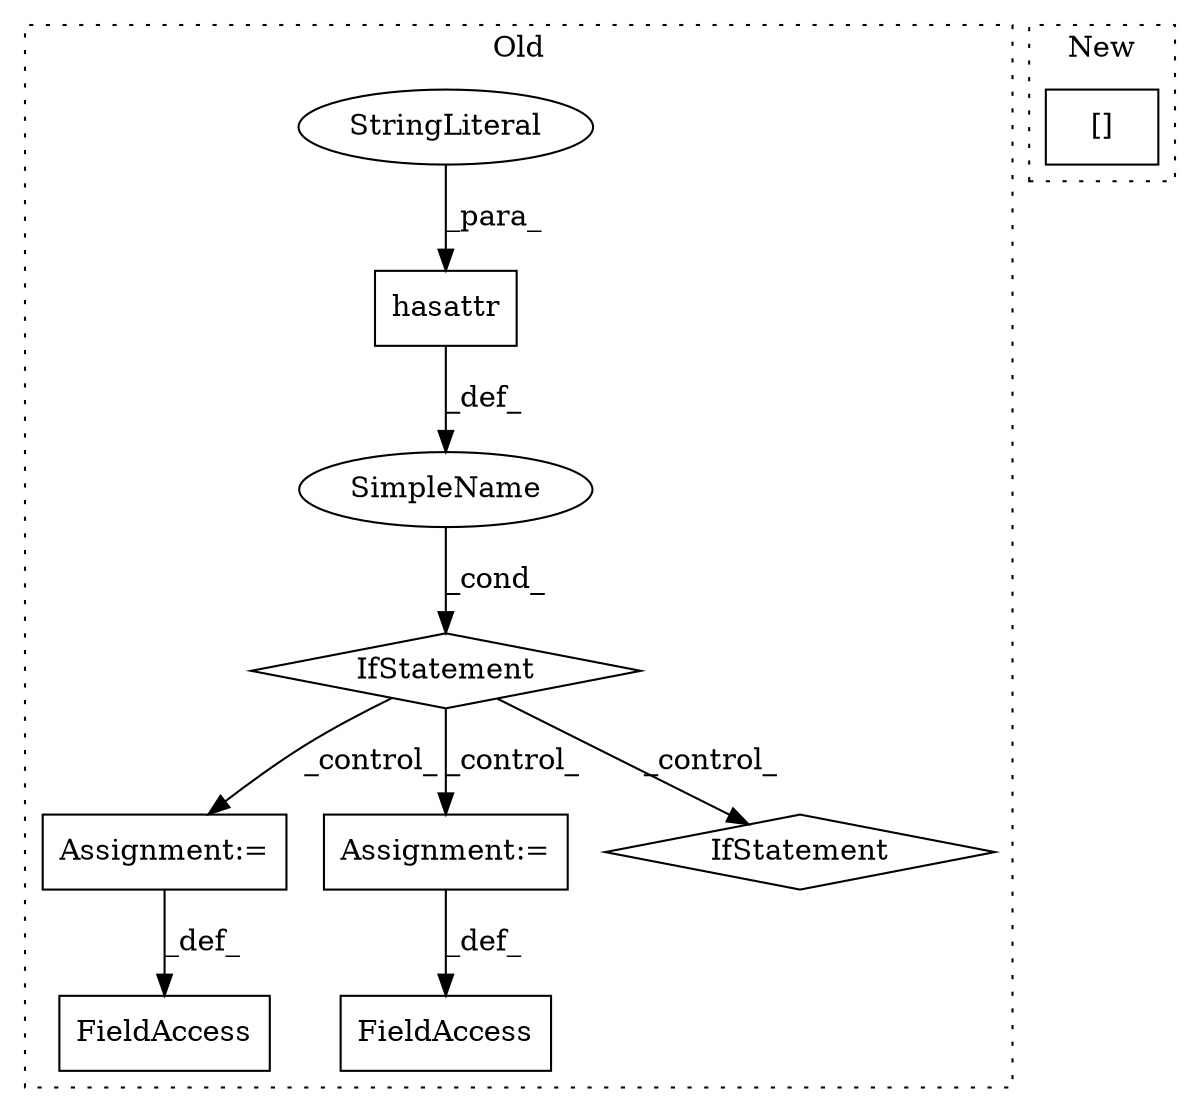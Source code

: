 digraph G {
subgraph cluster0 {
1 [label="hasattr" a="32" s="1672,1696" l="8,1" shape="box"];
3 [label="StringLiteral" a="45" s="1686" l="10" shape="ellipse"];
4 [label="IfStatement" a="25" s="1668,1697" l="4,2" shape="diamond"];
5 [label="Assignment:=" a="7" s="1759" l="1" shape="box"];
6 [label="SimpleName" a="42" s="" l="" shape="ellipse"];
7 [label="Assignment:=" a="7" s="1797" l="1" shape="box"];
8 [label="FieldAccess" a="22" s="1775" l="22" shape="box"];
9 [label="FieldAccess" a="22" s="1738" l="21" shape="box"];
10 [label="IfStatement" a="25" s="1927,1948" l="4,2" shape="diamond"];
label = "Old";
style="dotted";
}
subgraph cluster1 {
2 [label="[]" a="2" s="1883,1915" l="18,1" shape="box"];
label = "New";
style="dotted";
}
1 -> 6 [label="_def_"];
3 -> 1 [label="_para_"];
4 -> 5 [label="_control_"];
4 -> 10 [label="_control_"];
4 -> 7 [label="_control_"];
5 -> 9 [label="_def_"];
6 -> 4 [label="_cond_"];
7 -> 8 [label="_def_"];
}